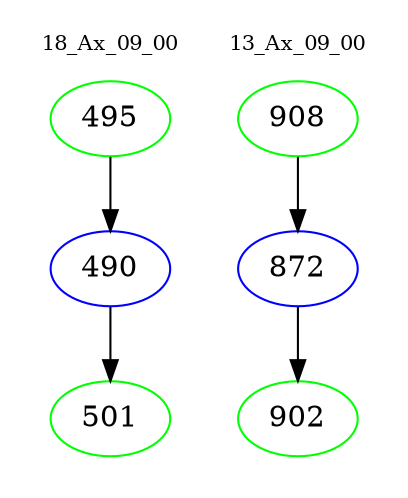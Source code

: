 digraph{
subgraph cluster_0 {
color = white
label = "18_Ax_09_00";
fontsize=10;
T0_495 [label="495", color="green"]
T0_495 -> T0_490 [color="black"]
T0_490 [label="490", color="blue"]
T0_490 -> T0_501 [color="black"]
T0_501 [label="501", color="green"]
}
subgraph cluster_1 {
color = white
label = "13_Ax_09_00";
fontsize=10;
T1_908 [label="908", color="green"]
T1_908 -> T1_872 [color="black"]
T1_872 [label="872", color="blue"]
T1_872 -> T1_902 [color="black"]
T1_902 [label="902", color="green"]
}
}
